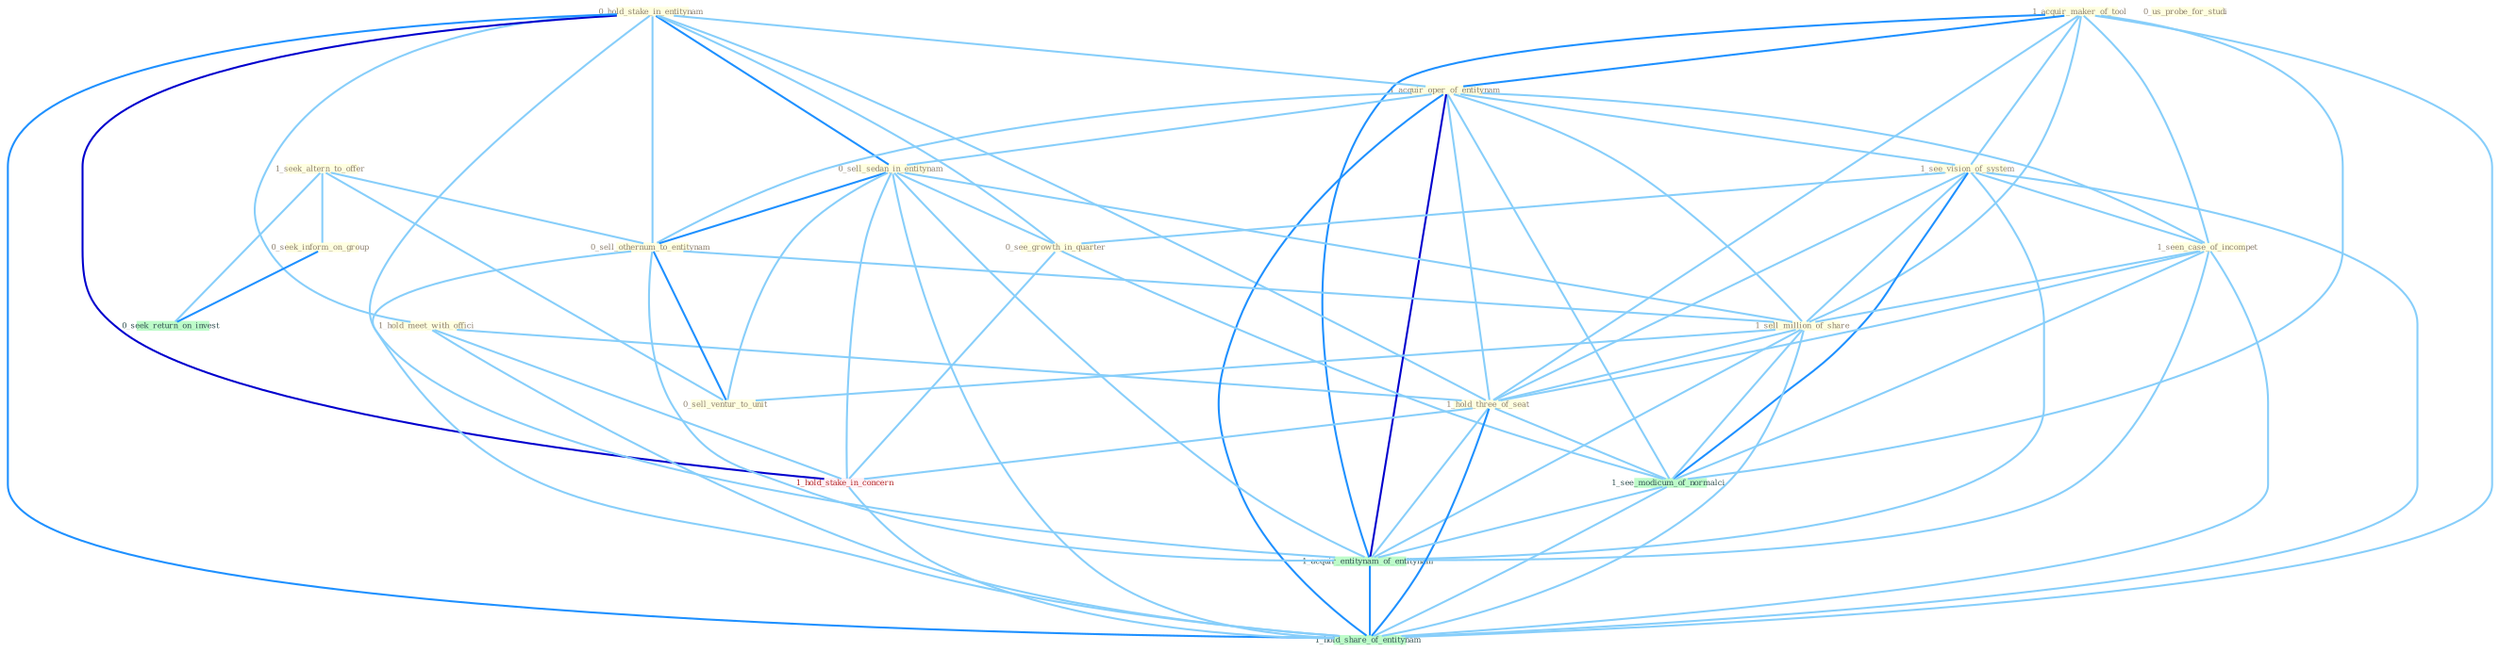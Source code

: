 Graph G{ 
    node
    [shape=polygon,style=filled,width=.5,height=.06,color="#BDFCC9",fixedsize=true,fontsize=4,
    fontcolor="#2f4f4f"];
    {node
    [color="#ffffe0", fontcolor="#8b7d6b"] "1_seek_altern_to_offer " "1_acquir_maker_of_tool " "0_hold_stake_in_entitynam " "1_hold_meet_with_offici " "0_us_probe_for_studi " "1_acquir_oper_of_entitynam " "0_sell_sedan_in_entitynam " "0_seek_inform_on_group " "1_see_vision_of_system " "0_sell_othernum_to_entitynam " "1_seen_case_of_incompet " "1_sell_million_of_share " "0_see_growth_in_quarter " "1_hold_three_of_seat " "0_sell_ventur_to_unit "}
{node [color="#fff0f5", fontcolor="#b22222"] "1_hold_stake_in_concern "}
edge [color="#B0E2FF"];

	"1_seek_altern_to_offer " -- "0_seek_inform_on_group " [w="1", color="#87cefa" ];
	"1_seek_altern_to_offer " -- "0_sell_othernum_to_entitynam " [w="1", color="#87cefa" ];
	"1_seek_altern_to_offer " -- "0_sell_ventur_to_unit " [w="1", color="#87cefa" ];
	"1_seek_altern_to_offer " -- "0_seek_return_on_invest " [w="1", color="#87cefa" ];
	"1_acquir_maker_of_tool " -- "1_acquir_oper_of_entitynam " [w="2", color="#1e90ff" , len=0.8];
	"1_acquir_maker_of_tool " -- "1_see_vision_of_system " [w="1", color="#87cefa" ];
	"1_acquir_maker_of_tool " -- "1_seen_case_of_incompet " [w="1", color="#87cefa" ];
	"1_acquir_maker_of_tool " -- "1_sell_million_of_share " [w="1", color="#87cefa" ];
	"1_acquir_maker_of_tool " -- "1_hold_three_of_seat " [w="1", color="#87cefa" ];
	"1_acquir_maker_of_tool " -- "1_see_modicum_of_normalci " [w="1", color="#87cefa" ];
	"1_acquir_maker_of_tool " -- "1_acquir_entitynam_of_entitynam " [w="2", color="#1e90ff" , len=0.8];
	"1_acquir_maker_of_tool " -- "1_hold_share_of_entitynam " [w="1", color="#87cefa" ];
	"0_hold_stake_in_entitynam " -- "1_hold_meet_with_offici " [w="1", color="#87cefa" ];
	"0_hold_stake_in_entitynam " -- "1_acquir_oper_of_entitynam " [w="1", color="#87cefa" ];
	"0_hold_stake_in_entitynam " -- "0_sell_sedan_in_entitynam " [w="2", color="#1e90ff" , len=0.8];
	"0_hold_stake_in_entitynam " -- "0_sell_othernum_to_entitynam " [w="1", color="#87cefa" ];
	"0_hold_stake_in_entitynam " -- "0_see_growth_in_quarter " [w="1", color="#87cefa" ];
	"0_hold_stake_in_entitynam " -- "1_hold_three_of_seat " [w="1", color="#87cefa" ];
	"0_hold_stake_in_entitynam " -- "1_hold_stake_in_concern " [w="3", color="#0000cd" , len=0.6];
	"0_hold_stake_in_entitynam " -- "1_acquir_entitynam_of_entitynam " [w="1", color="#87cefa" ];
	"0_hold_stake_in_entitynam " -- "1_hold_share_of_entitynam " [w="2", color="#1e90ff" , len=0.8];
	"1_hold_meet_with_offici " -- "1_hold_three_of_seat " [w="1", color="#87cefa" ];
	"1_hold_meet_with_offici " -- "1_hold_stake_in_concern " [w="1", color="#87cefa" ];
	"1_hold_meet_with_offici " -- "1_hold_share_of_entitynam " [w="1", color="#87cefa" ];
	"1_acquir_oper_of_entitynam " -- "0_sell_sedan_in_entitynam " [w="1", color="#87cefa" ];
	"1_acquir_oper_of_entitynam " -- "1_see_vision_of_system " [w="1", color="#87cefa" ];
	"1_acquir_oper_of_entitynam " -- "0_sell_othernum_to_entitynam " [w="1", color="#87cefa" ];
	"1_acquir_oper_of_entitynam " -- "1_seen_case_of_incompet " [w="1", color="#87cefa" ];
	"1_acquir_oper_of_entitynam " -- "1_sell_million_of_share " [w="1", color="#87cefa" ];
	"1_acquir_oper_of_entitynam " -- "1_hold_three_of_seat " [w="1", color="#87cefa" ];
	"1_acquir_oper_of_entitynam " -- "1_see_modicum_of_normalci " [w="1", color="#87cefa" ];
	"1_acquir_oper_of_entitynam " -- "1_acquir_entitynam_of_entitynam " [w="3", color="#0000cd" , len=0.6];
	"1_acquir_oper_of_entitynam " -- "1_hold_share_of_entitynam " [w="2", color="#1e90ff" , len=0.8];
	"0_sell_sedan_in_entitynam " -- "0_sell_othernum_to_entitynam " [w="2", color="#1e90ff" , len=0.8];
	"0_sell_sedan_in_entitynam " -- "1_sell_million_of_share " [w="1", color="#87cefa" ];
	"0_sell_sedan_in_entitynam " -- "0_see_growth_in_quarter " [w="1", color="#87cefa" ];
	"0_sell_sedan_in_entitynam " -- "0_sell_ventur_to_unit " [w="1", color="#87cefa" ];
	"0_sell_sedan_in_entitynam " -- "1_hold_stake_in_concern " [w="1", color="#87cefa" ];
	"0_sell_sedan_in_entitynam " -- "1_acquir_entitynam_of_entitynam " [w="1", color="#87cefa" ];
	"0_sell_sedan_in_entitynam " -- "1_hold_share_of_entitynam " [w="1", color="#87cefa" ];
	"0_seek_inform_on_group " -- "0_seek_return_on_invest " [w="2", color="#1e90ff" , len=0.8];
	"1_see_vision_of_system " -- "1_seen_case_of_incompet " [w="1", color="#87cefa" ];
	"1_see_vision_of_system " -- "1_sell_million_of_share " [w="1", color="#87cefa" ];
	"1_see_vision_of_system " -- "0_see_growth_in_quarter " [w="1", color="#87cefa" ];
	"1_see_vision_of_system " -- "1_hold_three_of_seat " [w="1", color="#87cefa" ];
	"1_see_vision_of_system " -- "1_see_modicum_of_normalci " [w="2", color="#1e90ff" , len=0.8];
	"1_see_vision_of_system " -- "1_acquir_entitynam_of_entitynam " [w="1", color="#87cefa" ];
	"1_see_vision_of_system " -- "1_hold_share_of_entitynam " [w="1", color="#87cefa" ];
	"0_sell_othernum_to_entitynam " -- "1_sell_million_of_share " [w="1", color="#87cefa" ];
	"0_sell_othernum_to_entitynam " -- "0_sell_ventur_to_unit " [w="2", color="#1e90ff" , len=0.8];
	"0_sell_othernum_to_entitynam " -- "1_acquir_entitynam_of_entitynam " [w="1", color="#87cefa" ];
	"0_sell_othernum_to_entitynam " -- "1_hold_share_of_entitynam " [w="1", color="#87cefa" ];
	"1_seen_case_of_incompet " -- "1_sell_million_of_share " [w="1", color="#87cefa" ];
	"1_seen_case_of_incompet " -- "1_hold_three_of_seat " [w="1", color="#87cefa" ];
	"1_seen_case_of_incompet " -- "1_see_modicum_of_normalci " [w="1", color="#87cefa" ];
	"1_seen_case_of_incompet " -- "1_acquir_entitynam_of_entitynam " [w="1", color="#87cefa" ];
	"1_seen_case_of_incompet " -- "1_hold_share_of_entitynam " [w="1", color="#87cefa" ];
	"1_sell_million_of_share " -- "1_hold_three_of_seat " [w="1", color="#87cefa" ];
	"1_sell_million_of_share " -- "0_sell_ventur_to_unit " [w="1", color="#87cefa" ];
	"1_sell_million_of_share " -- "1_see_modicum_of_normalci " [w="1", color="#87cefa" ];
	"1_sell_million_of_share " -- "1_acquir_entitynam_of_entitynam " [w="1", color="#87cefa" ];
	"1_sell_million_of_share " -- "1_hold_share_of_entitynam " [w="1", color="#87cefa" ];
	"0_see_growth_in_quarter " -- "1_hold_stake_in_concern " [w="1", color="#87cefa" ];
	"0_see_growth_in_quarter " -- "1_see_modicum_of_normalci " [w="1", color="#87cefa" ];
	"1_hold_three_of_seat " -- "1_hold_stake_in_concern " [w="1", color="#87cefa" ];
	"1_hold_three_of_seat " -- "1_see_modicum_of_normalci " [w="1", color="#87cefa" ];
	"1_hold_three_of_seat " -- "1_acquir_entitynam_of_entitynam " [w="1", color="#87cefa" ];
	"1_hold_three_of_seat " -- "1_hold_share_of_entitynam " [w="2", color="#1e90ff" , len=0.8];
	"1_hold_stake_in_concern " -- "1_hold_share_of_entitynam " [w="1", color="#87cefa" ];
	"1_see_modicum_of_normalci " -- "1_acquir_entitynam_of_entitynam " [w="1", color="#87cefa" ];
	"1_see_modicum_of_normalci " -- "1_hold_share_of_entitynam " [w="1", color="#87cefa" ];
	"1_acquir_entitynam_of_entitynam " -- "1_hold_share_of_entitynam " [w="2", color="#1e90ff" , len=0.8];
}